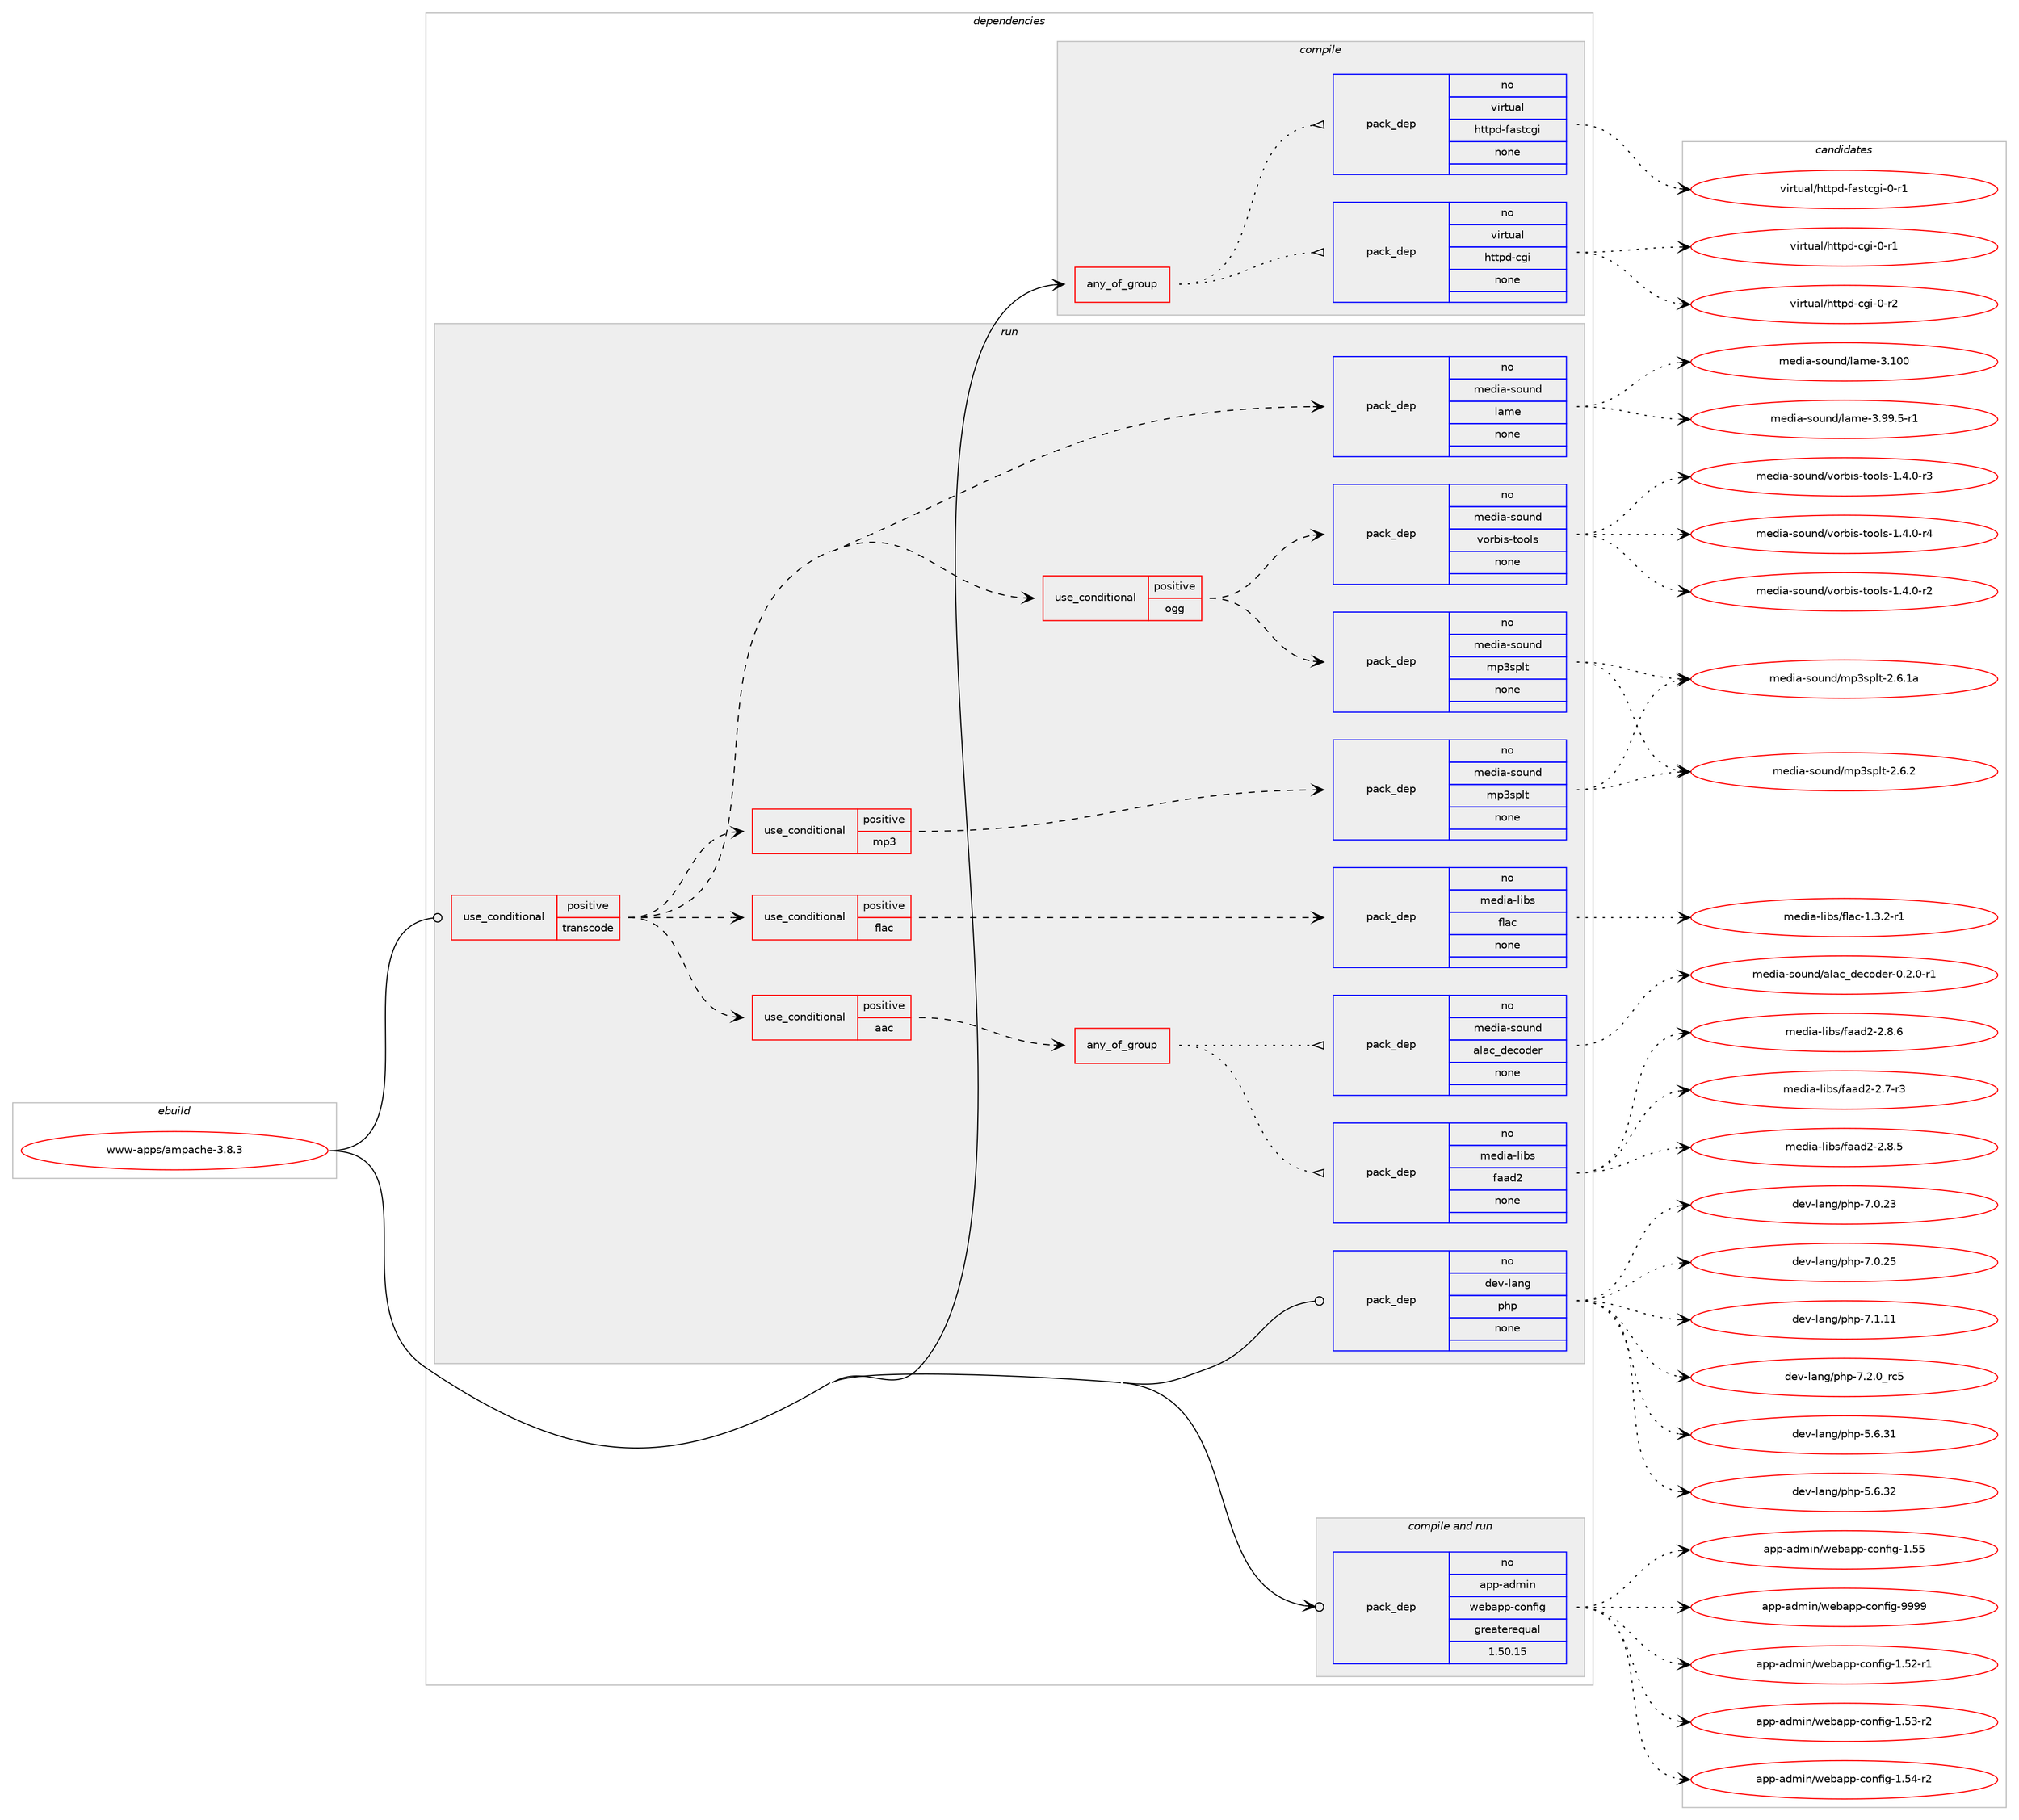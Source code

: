 digraph prolog {

# *************
# Graph options
# *************

newrank=true;
concentrate=true;
compound=true;
graph [rankdir=LR,fontname=Helvetica,fontsize=10,ranksep=1.5];#, ranksep=2.5, nodesep=0.2];
edge  [arrowhead=vee];
node  [fontname=Helvetica,fontsize=10];

# **********
# The ebuild
# **********

subgraph cluster_leftcol {
color=gray;
rank=same;
label=<<i>ebuild</i>>;
id [label="www-apps/ampache-3.8.3", color=red, width=4, href="../www-apps/ampache-3.8.3.svg"];
}

# ****************
# The dependencies
# ****************

subgraph cluster_midcol {
color=gray;
label=<<i>dependencies</i>>;
subgraph cluster_compile {
fillcolor="#eeeeee";
style=filled;
label=<<i>compile</i>>;
subgraph any8801 {
dependency499783 [label=<<TABLE BORDER="0" CELLBORDER="1" CELLSPACING="0" CELLPADDING="4"><TR><TD CELLPADDING="10">any_of_group</TD></TR></TABLE>>, shape=none, color=red];subgraph pack371477 {
dependency499784 [label=<<TABLE BORDER="0" CELLBORDER="1" CELLSPACING="0" CELLPADDING="4" WIDTH="220"><TR><TD ROWSPAN="6" CELLPADDING="30">pack_dep</TD></TR><TR><TD WIDTH="110">no</TD></TR><TR><TD>virtual</TD></TR><TR><TD>httpd-cgi</TD></TR><TR><TD>none</TD></TR><TR><TD></TD></TR></TABLE>>, shape=none, color=blue];
}
dependency499783:e -> dependency499784:w [weight=20,style="dotted",arrowhead="oinv"];
subgraph pack371478 {
dependency499785 [label=<<TABLE BORDER="0" CELLBORDER="1" CELLSPACING="0" CELLPADDING="4" WIDTH="220"><TR><TD ROWSPAN="6" CELLPADDING="30">pack_dep</TD></TR><TR><TD WIDTH="110">no</TD></TR><TR><TD>virtual</TD></TR><TR><TD>httpd-fastcgi</TD></TR><TR><TD>none</TD></TR><TR><TD></TD></TR></TABLE>>, shape=none, color=blue];
}
dependency499783:e -> dependency499785:w [weight=20,style="dotted",arrowhead="oinv"];
}
id:e -> dependency499783:w [weight=20,style="solid",arrowhead="vee"];
}
subgraph cluster_compileandrun {
fillcolor="#eeeeee";
style=filled;
label=<<i>compile and run</i>>;
subgraph pack371479 {
dependency499786 [label=<<TABLE BORDER="0" CELLBORDER="1" CELLSPACING="0" CELLPADDING="4" WIDTH="220"><TR><TD ROWSPAN="6" CELLPADDING="30">pack_dep</TD></TR><TR><TD WIDTH="110">no</TD></TR><TR><TD>app-admin</TD></TR><TR><TD>webapp-config</TD></TR><TR><TD>greaterequal</TD></TR><TR><TD>1.50.15</TD></TR></TABLE>>, shape=none, color=blue];
}
id:e -> dependency499786:w [weight=20,style="solid",arrowhead="odotvee"];
}
subgraph cluster_run {
fillcolor="#eeeeee";
style=filled;
label=<<i>run</i>>;
subgraph cond119180 {
dependency499787 [label=<<TABLE BORDER="0" CELLBORDER="1" CELLSPACING="0" CELLPADDING="4"><TR><TD ROWSPAN="3" CELLPADDING="10">use_conditional</TD></TR><TR><TD>positive</TD></TR><TR><TD>transcode</TD></TR></TABLE>>, shape=none, color=red];
subgraph pack371480 {
dependency499788 [label=<<TABLE BORDER="0" CELLBORDER="1" CELLSPACING="0" CELLPADDING="4" WIDTH="220"><TR><TD ROWSPAN="6" CELLPADDING="30">pack_dep</TD></TR><TR><TD WIDTH="110">no</TD></TR><TR><TD>media-sound</TD></TR><TR><TD>lame</TD></TR><TR><TD>none</TD></TR><TR><TD></TD></TR></TABLE>>, shape=none, color=blue];
}
dependency499787:e -> dependency499788:w [weight=20,style="dashed",arrowhead="vee"];
subgraph cond119181 {
dependency499789 [label=<<TABLE BORDER="0" CELLBORDER="1" CELLSPACING="0" CELLPADDING="4"><TR><TD ROWSPAN="3" CELLPADDING="10">use_conditional</TD></TR><TR><TD>positive</TD></TR><TR><TD>aac</TD></TR></TABLE>>, shape=none, color=red];
subgraph any8802 {
dependency499790 [label=<<TABLE BORDER="0" CELLBORDER="1" CELLSPACING="0" CELLPADDING="4"><TR><TD CELLPADDING="10">any_of_group</TD></TR></TABLE>>, shape=none, color=red];subgraph pack371481 {
dependency499791 [label=<<TABLE BORDER="0" CELLBORDER="1" CELLSPACING="0" CELLPADDING="4" WIDTH="220"><TR><TD ROWSPAN="6" CELLPADDING="30">pack_dep</TD></TR><TR><TD WIDTH="110">no</TD></TR><TR><TD>media-libs</TD></TR><TR><TD>faad2</TD></TR><TR><TD>none</TD></TR><TR><TD></TD></TR></TABLE>>, shape=none, color=blue];
}
dependency499790:e -> dependency499791:w [weight=20,style="dotted",arrowhead="oinv"];
subgraph pack371482 {
dependency499792 [label=<<TABLE BORDER="0" CELLBORDER="1" CELLSPACING="0" CELLPADDING="4" WIDTH="220"><TR><TD ROWSPAN="6" CELLPADDING="30">pack_dep</TD></TR><TR><TD WIDTH="110">no</TD></TR><TR><TD>media-sound</TD></TR><TR><TD>alac_decoder</TD></TR><TR><TD>none</TD></TR><TR><TD></TD></TR></TABLE>>, shape=none, color=blue];
}
dependency499790:e -> dependency499792:w [weight=20,style="dotted",arrowhead="oinv"];
}
dependency499789:e -> dependency499790:w [weight=20,style="dashed",arrowhead="vee"];
}
dependency499787:e -> dependency499789:w [weight=20,style="dashed",arrowhead="vee"];
subgraph cond119182 {
dependency499793 [label=<<TABLE BORDER="0" CELLBORDER="1" CELLSPACING="0" CELLPADDING="4"><TR><TD ROWSPAN="3" CELLPADDING="10">use_conditional</TD></TR><TR><TD>positive</TD></TR><TR><TD>flac</TD></TR></TABLE>>, shape=none, color=red];
subgraph pack371483 {
dependency499794 [label=<<TABLE BORDER="0" CELLBORDER="1" CELLSPACING="0" CELLPADDING="4" WIDTH="220"><TR><TD ROWSPAN="6" CELLPADDING="30">pack_dep</TD></TR><TR><TD WIDTH="110">no</TD></TR><TR><TD>media-libs</TD></TR><TR><TD>flac</TD></TR><TR><TD>none</TD></TR><TR><TD></TD></TR></TABLE>>, shape=none, color=blue];
}
dependency499793:e -> dependency499794:w [weight=20,style="dashed",arrowhead="vee"];
}
dependency499787:e -> dependency499793:w [weight=20,style="dashed",arrowhead="vee"];
subgraph cond119183 {
dependency499795 [label=<<TABLE BORDER="0" CELLBORDER="1" CELLSPACING="0" CELLPADDING="4"><TR><TD ROWSPAN="3" CELLPADDING="10">use_conditional</TD></TR><TR><TD>positive</TD></TR><TR><TD>mp3</TD></TR></TABLE>>, shape=none, color=red];
subgraph pack371484 {
dependency499796 [label=<<TABLE BORDER="0" CELLBORDER="1" CELLSPACING="0" CELLPADDING="4" WIDTH="220"><TR><TD ROWSPAN="6" CELLPADDING="30">pack_dep</TD></TR><TR><TD WIDTH="110">no</TD></TR><TR><TD>media-sound</TD></TR><TR><TD>mp3splt</TD></TR><TR><TD>none</TD></TR><TR><TD></TD></TR></TABLE>>, shape=none, color=blue];
}
dependency499795:e -> dependency499796:w [weight=20,style="dashed",arrowhead="vee"];
}
dependency499787:e -> dependency499795:w [weight=20,style="dashed",arrowhead="vee"];
subgraph cond119184 {
dependency499797 [label=<<TABLE BORDER="0" CELLBORDER="1" CELLSPACING="0" CELLPADDING="4"><TR><TD ROWSPAN="3" CELLPADDING="10">use_conditional</TD></TR><TR><TD>positive</TD></TR><TR><TD>ogg</TD></TR></TABLE>>, shape=none, color=red];
subgraph pack371485 {
dependency499798 [label=<<TABLE BORDER="0" CELLBORDER="1" CELLSPACING="0" CELLPADDING="4" WIDTH="220"><TR><TD ROWSPAN="6" CELLPADDING="30">pack_dep</TD></TR><TR><TD WIDTH="110">no</TD></TR><TR><TD>media-sound</TD></TR><TR><TD>mp3splt</TD></TR><TR><TD>none</TD></TR><TR><TD></TD></TR></TABLE>>, shape=none, color=blue];
}
dependency499797:e -> dependency499798:w [weight=20,style="dashed",arrowhead="vee"];
subgraph pack371486 {
dependency499799 [label=<<TABLE BORDER="0" CELLBORDER="1" CELLSPACING="0" CELLPADDING="4" WIDTH="220"><TR><TD ROWSPAN="6" CELLPADDING="30">pack_dep</TD></TR><TR><TD WIDTH="110">no</TD></TR><TR><TD>media-sound</TD></TR><TR><TD>vorbis-tools</TD></TR><TR><TD>none</TD></TR><TR><TD></TD></TR></TABLE>>, shape=none, color=blue];
}
dependency499797:e -> dependency499799:w [weight=20,style="dashed",arrowhead="vee"];
}
dependency499787:e -> dependency499797:w [weight=20,style="dashed",arrowhead="vee"];
}
id:e -> dependency499787:w [weight=20,style="solid",arrowhead="odot"];
subgraph pack371487 {
dependency499800 [label=<<TABLE BORDER="0" CELLBORDER="1" CELLSPACING="0" CELLPADDING="4" WIDTH="220"><TR><TD ROWSPAN="6" CELLPADDING="30">pack_dep</TD></TR><TR><TD WIDTH="110">no</TD></TR><TR><TD>dev-lang</TD></TR><TR><TD>php</TD></TR><TR><TD>none</TD></TR><TR><TD></TD></TR></TABLE>>, shape=none, color=blue];
}
id:e -> dependency499800:w [weight=20,style="solid",arrowhead="odot"];
}
}

# **************
# The candidates
# **************

subgraph cluster_choices {
rank=same;
color=gray;
label=<<i>candidates</i>>;

subgraph choice371477 {
color=black;
nodesep=1;
choice1181051141161179710847104116116112100459910310545484511449 [label="virtual/httpd-cgi-0-r1", color=red, width=4,href="../virtual/httpd-cgi-0-r1.svg"];
choice1181051141161179710847104116116112100459910310545484511450 [label="virtual/httpd-cgi-0-r2", color=red, width=4,href="../virtual/httpd-cgi-0-r2.svg"];
dependency499784:e -> choice1181051141161179710847104116116112100459910310545484511449:w [style=dotted,weight="100"];
dependency499784:e -> choice1181051141161179710847104116116112100459910310545484511450:w [style=dotted,weight="100"];
}
subgraph choice371478 {
color=black;
nodesep=1;
choice118105114116117971084710411611611210045102971151169910310545484511449 [label="virtual/httpd-fastcgi-0-r1", color=red, width=4,href="../virtual/httpd-fastcgi-0-r1.svg"];
dependency499785:e -> choice118105114116117971084710411611611210045102971151169910310545484511449:w [style=dotted,weight="100"];
}
subgraph choice371479 {
color=black;
nodesep=1;
choice971121124597100109105110471191019897112112459911111010210510345494653504511449 [label="app-admin/webapp-config-1.52-r1", color=red, width=4,href="../app-admin/webapp-config-1.52-r1.svg"];
choice971121124597100109105110471191019897112112459911111010210510345494653514511450 [label="app-admin/webapp-config-1.53-r2", color=red, width=4,href="../app-admin/webapp-config-1.53-r2.svg"];
choice971121124597100109105110471191019897112112459911111010210510345494653524511450 [label="app-admin/webapp-config-1.54-r2", color=red, width=4,href="../app-admin/webapp-config-1.54-r2.svg"];
choice97112112459710010910511047119101989711211245991111101021051034549465353 [label="app-admin/webapp-config-1.55", color=red, width=4,href="../app-admin/webapp-config-1.55.svg"];
choice97112112459710010910511047119101989711211245991111101021051034557575757 [label="app-admin/webapp-config-9999", color=red, width=4,href="../app-admin/webapp-config-9999.svg"];
dependency499786:e -> choice971121124597100109105110471191019897112112459911111010210510345494653504511449:w [style=dotted,weight="100"];
dependency499786:e -> choice971121124597100109105110471191019897112112459911111010210510345494653514511450:w [style=dotted,weight="100"];
dependency499786:e -> choice971121124597100109105110471191019897112112459911111010210510345494653524511450:w [style=dotted,weight="100"];
dependency499786:e -> choice97112112459710010910511047119101989711211245991111101021051034549465353:w [style=dotted,weight="100"];
dependency499786:e -> choice97112112459710010910511047119101989711211245991111101021051034557575757:w [style=dotted,weight="100"];
}
subgraph choice371480 {
color=black;
nodesep=1;
choice10910110010597451151111171101004710897109101455146494848 [label="media-sound/lame-3.100", color=red, width=4,href="../media-sound/lame-3.100.svg"];
choice10910110010597451151111171101004710897109101455146575746534511449 [label="media-sound/lame-3.99.5-r1", color=red, width=4,href="../media-sound/lame-3.99.5-r1.svg"];
dependency499788:e -> choice10910110010597451151111171101004710897109101455146494848:w [style=dotted,weight="100"];
dependency499788:e -> choice10910110010597451151111171101004710897109101455146575746534511449:w [style=dotted,weight="100"];
}
subgraph choice371481 {
color=black;
nodesep=1;
choice10910110010597451081059811547102979710050455046554511451 [label="media-libs/faad2-2.7-r3", color=red, width=4,href="../media-libs/faad2-2.7-r3.svg"];
choice10910110010597451081059811547102979710050455046564653 [label="media-libs/faad2-2.8.5", color=red, width=4,href="../media-libs/faad2-2.8.5.svg"];
choice10910110010597451081059811547102979710050455046564654 [label="media-libs/faad2-2.8.6", color=red, width=4,href="../media-libs/faad2-2.8.6.svg"];
dependency499791:e -> choice10910110010597451081059811547102979710050455046554511451:w [style=dotted,weight="100"];
dependency499791:e -> choice10910110010597451081059811547102979710050455046564653:w [style=dotted,weight="100"];
dependency499791:e -> choice10910110010597451081059811547102979710050455046564654:w [style=dotted,weight="100"];
}
subgraph choice371482 {
color=black;
nodesep=1;
choice10910110010597451151111171101004797108979995100101991111001011144548465046484511449 [label="media-sound/alac_decoder-0.2.0-r1", color=red, width=4,href="../media-sound/alac_decoder-0.2.0-r1.svg"];
dependency499792:e -> choice10910110010597451151111171101004797108979995100101991111001011144548465046484511449:w [style=dotted,weight="100"];
}
subgraph choice371483 {
color=black;
nodesep=1;
choice1091011001059745108105981154710210897994549465146504511449 [label="media-libs/flac-1.3.2-r1", color=red, width=4,href="../media-libs/flac-1.3.2-r1.svg"];
dependency499794:e -> choice1091011001059745108105981154710210897994549465146504511449:w [style=dotted,weight="100"];
}
subgraph choice371484 {
color=black;
nodesep=1;
choice1091011001059745115111117110100471091125111511210811645504654464997 [label="media-sound/mp3splt-2.6.1a", color=red, width=4,href="../media-sound/mp3splt-2.6.1a.svg"];
choice10910110010597451151111171101004710911251115112108116455046544650 [label="media-sound/mp3splt-2.6.2", color=red, width=4,href="../media-sound/mp3splt-2.6.2.svg"];
dependency499796:e -> choice1091011001059745115111117110100471091125111511210811645504654464997:w [style=dotted,weight="100"];
dependency499796:e -> choice10910110010597451151111171101004710911251115112108116455046544650:w [style=dotted,weight="100"];
}
subgraph choice371485 {
color=black;
nodesep=1;
choice1091011001059745115111117110100471091125111511210811645504654464997 [label="media-sound/mp3splt-2.6.1a", color=red, width=4,href="../media-sound/mp3splt-2.6.1a.svg"];
choice10910110010597451151111171101004710911251115112108116455046544650 [label="media-sound/mp3splt-2.6.2", color=red, width=4,href="../media-sound/mp3splt-2.6.2.svg"];
dependency499798:e -> choice1091011001059745115111117110100471091125111511210811645504654464997:w [style=dotted,weight="100"];
dependency499798:e -> choice10910110010597451151111171101004710911251115112108116455046544650:w [style=dotted,weight="100"];
}
subgraph choice371486 {
color=black;
nodesep=1;
choice10910110010597451151111171101004711811111498105115451161111111081154549465246484511450 [label="media-sound/vorbis-tools-1.4.0-r2", color=red, width=4,href="../media-sound/vorbis-tools-1.4.0-r2.svg"];
choice10910110010597451151111171101004711811111498105115451161111111081154549465246484511451 [label="media-sound/vorbis-tools-1.4.0-r3", color=red, width=4,href="../media-sound/vorbis-tools-1.4.0-r3.svg"];
choice10910110010597451151111171101004711811111498105115451161111111081154549465246484511452 [label="media-sound/vorbis-tools-1.4.0-r4", color=red, width=4,href="../media-sound/vorbis-tools-1.4.0-r4.svg"];
dependency499799:e -> choice10910110010597451151111171101004711811111498105115451161111111081154549465246484511450:w [style=dotted,weight="100"];
dependency499799:e -> choice10910110010597451151111171101004711811111498105115451161111111081154549465246484511451:w [style=dotted,weight="100"];
dependency499799:e -> choice10910110010597451151111171101004711811111498105115451161111111081154549465246484511452:w [style=dotted,weight="100"];
}
subgraph choice371487 {
color=black;
nodesep=1;
choice10010111845108971101034711210411245534654465149 [label="dev-lang/php-5.6.31", color=red, width=4,href="../dev-lang/php-5.6.31.svg"];
choice10010111845108971101034711210411245534654465150 [label="dev-lang/php-5.6.32", color=red, width=4,href="../dev-lang/php-5.6.32.svg"];
choice10010111845108971101034711210411245554648465051 [label="dev-lang/php-7.0.23", color=red, width=4,href="../dev-lang/php-7.0.23.svg"];
choice10010111845108971101034711210411245554648465053 [label="dev-lang/php-7.0.25", color=red, width=4,href="../dev-lang/php-7.0.25.svg"];
choice10010111845108971101034711210411245554649464949 [label="dev-lang/php-7.1.11", color=red, width=4,href="../dev-lang/php-7.1.11.svg"];
choice100101118451089711010347112104112455546504648951149953 [label="dev-lang/php-7.2.0_rc5", color=red, width=4,href="../dev-lang/php-7.2.0_rc5.svg"];
dependency499800:e -> choice10010111845108971101034711210411245534654465149:w [style=dotted,weight="100"];
dependency499800:e -> choice10010111845108971101034711210411245534654465150:w [style=dotted,weight="100"];
dependency499800:e -> choice10010111845108971101034711210411245554648465051:w [style=dotted,weight="100"];
dependency499800:e -> choice10010111845108971101034711210411245554648465053:w [style=dotted,weight="100"];
dependency499800:e -> choice10010111845108971101034711210411245554649464949:w [style=dotted,weight="100"];
dependency499800:e -> choice100101118451089711010347112104112455546504648951149953:w [style=dotted,weight="100"];
}
}

}
